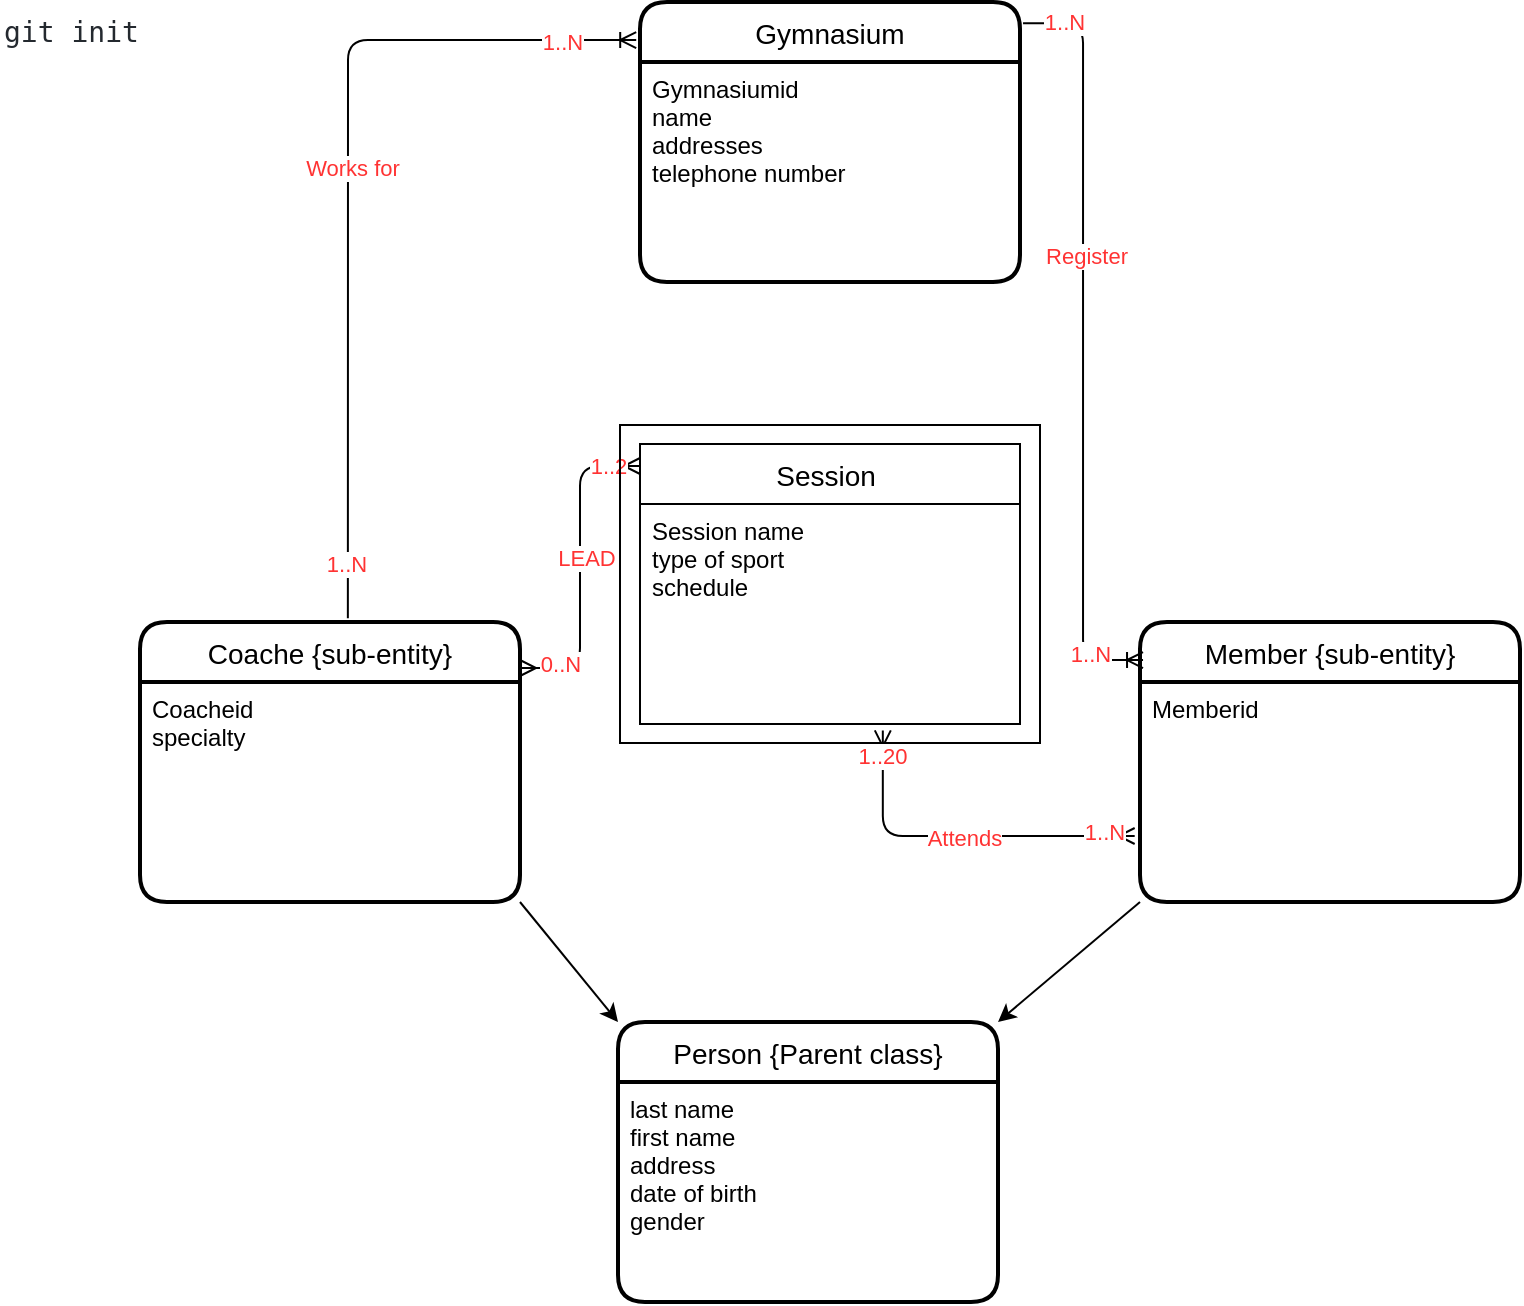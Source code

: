 <mxfile>
    <diagram id="17FR5nNo9P0b0Gfp2rXI" name="Page-1">
        <mxGraphModel dx="587" dy="141" grid="1" gridSize="10" guides="1" tooltips="1" connect="1" arrows="1" fold="1" page="1" pageScale="1" pageWidth="827" pageHeight="1169" math="0" shadow="0">
            <root>
                <mxCell id="0"/>
                <mxCell id="1" parent="0"/>
                <mxCell id="2" value="Member {sub-entity}" style="swimlane;childLayout=stackLayout;horizontal=1;startSize=30;horizontalStack=0;rounded=1;fontSize=14;fontStyle=0;strokeWidth=2;resizeParent=0;resizeLast=1;shadow=0;dashed=0;align=center;" parent="1" vertex="1">
                    <mxGeometry x="580" y="320" width="190" height="140" as="geometry">
                        <mxRectangle x="160" y="60" width="80" height="30" as="alternateBounds"/>
                    </mxGeometry>
                </mxCell>
                <mxCell id="3" value="Memberid&#10;&#10;" style="align=left;strokeColor=none;fillColor=none;spacingLeft=4;fontSize=12;verticalAlign=top;resizable=0;rotatable=0;part=1;" parent="2" vertex="1">
                    <mxGeometry y="30" width="190" height="110" as="geometry"/>
                </mxCell>
                <mxCell id="4" value="Gymnasium" style="swimlane;childLayout=stackLayout;horizontal=1;startSize=30;horizontalStack=0;rounded=1;fontSize=14;fontStyle=0;strokeWidth=2;resizeParent=0;resizeLast=1;shadow=0;dashed=0;align=center;" parent="1" vertex="1">
                    <mxGeometry x="330" y="10" width="190" height="140" as="geometry"/>
                </mxCell>
                <mxCell id="59" value="Gymnasiumid&#10;name&#10;addresses&#10;telephone number" style="align=left;strokeColor=none;fillColor=none;spacingLeft=4;fontSize=12;verticalAlign=top;resizable=0;rotatable=0;part=1;" parent="4" vertex="1">
                    <mxGeometry y="30" width="190" height="110" as="geometry"/>
                </mxCell>
                <mxCell id="6" value="Session " style="swimlane;childLayout=stackLayout;horizontal=1;startSize=30;horizontalStack=0;rounded=0;fontSize=14;fontStyle=0;strokeWidth=1;resizeParent=0;resizeLast=1;shadow=0;align=center;swimlaneFillColor=default;perimeterSpacing=0;sketch=0;glass=0;swimlaneLine=1;" parent="1" vertex="1">
                    <mxGeometry x="330" y="231" width="190" height="140" as="geometry"/>
                </mxCell>
                <mxCell id="7" value="Session name&#10;type of sport&#10;schedule &#10;" style="align=left;strokeColor=none;fillColor=none;spacingLeft=4;fontSize=12;verticalAlign=top;resizable=0;rotatable=0;part=1;" parent="6" vertex="1">
                    <mxGeometry y="30" width="190" height="110" as="geometry"/>
                </mxCell>
                <mxCell id="8" value="Coache {sub-entity}" style="swimlane;childLayout=stackLayout;horizontal=1;startSize=30;horizontalStack=0;rounded=1;fontSize=14;fontStyle=0;strokeWidth=2;resizeParent=0;resizeLast=1;shadow=0;dashed=0;align=center;" parent="1" vertex="1">
                    <mxGeometry x="80" y="320" width="190" height="140" as="geometry"/>
                </mxCell>
                <mxCell id="9" value="Coacheid&#10;specialty" style="align=left;strokeColor=none;fillColor=none;spacingLeft=4;fontSize=12;verticalAlign=top;resizable=0;rotatable=0;part=1;" parent="8" vertex="1">
                    <mxGeometry y="30" width="190" height="110" as="geometry"/>
                </mxCell>
                <mxCell id="12" value="Person {Parent class}" style="swimlane;childLayout=stackLayout;horizontal=1;startSize=30;horizontalStack=0;rounded=1;fontSize=14;fontStyle=0;strokeWidth=2;resizeParent=0;resizeLast=1;shadow=0;dashed=0;align=center;" parent="1" vertex="1">
                    <mxGeometry x="319" y="520" width="190" height="140" as="geometry"/>
                </mxCell>
                <mxCell id="13" value="last name&#10;first name&#10;address&#10;date of birth&#10;gender&#10;" style="align=left;strokeColor=none;fillColor=none;spacingLeft=4;fontSize=12;verticalAlign=top;resizable=0;rotatable=0;part=1;" parent="12" vertex="1">
                    <mxGeometry y="30" width="190" height="110" as="geometry"/>
                </mxCell>
                <mxCell id="14" value="" style="endArrow=classic;html=1;exitX=1;exitY=1;exitDx=0;exitDy=0;entryX=0;entryY=0;entryDx=0;entryDy=0;" parent="1" source="9" target="12" edge="1">
                    <mxGeometry width="50" height="50" relative="1" as="geometry">
                        <mxPoint x="410" y="490" as="sourcePoint"/>
                        <mxPoint x="370" y="510" as="targetPoint"/>
                    </mxGeometry>
                </mxCell>
                <mxCell id="15" value="" style="endArrow=classic;html=1;exitX=0;exitY=1;exitDx=0;exitDy=0;entryX=1;entryY=0;entryDx=0;entryDy=0;" parent="1" source="3" target="12" edge="1">
                    <mxGeometry width="50" height="50" relative="1" as="geometry">
                        <mxPoint x="410" y="490" as="sourcePoint"/>
                        <mxPoint x="460" y="440" as="targetPoint"/>
                    </mxGeometry>
                </mxCell>
                <mxCell id="29" value="" style="edgeStyle=entityRelationEdgeStyle;fontSize=12;html=1;endArrow=ERoneToMany;entryX=0.008;entryY=0.136;entryDx=0;entryDy=0;exitX=1.008;exitY=0.076;exitDx=0;exitDy=0;exitPerimeter=0;entryPerimeter=0;" parent="1" source="4" target="2" edge="1">
                    <mxGeometry width="100" height="100" relative="1" as="geometry">
                        <mxPoint x="521" y="362" as="sourcePoint"/>
                        <mxPoint x="580" y="433" as="targetPoint"/>
                    </mxGeometry>
                </mxCell>
                <mxCell id="52" value="Register" style="edgeLabel;html=1;align=center;verticalAlign=middle;resizable=0;points=[];fontColor=#FF3333;" parent="29" vertex="1" connectable="0">
                    <mxGeometry x="-0.227" y="1" relative="1" as="geometry">
                        <mxPoint as="offset"/>
                    </mxGeometry>
                </mxCell>
                <mxCell id="57" value="1..N" style="edgeLabel;html=1;align=center;verticalAlign=middle;resizable=0;points=[];fontColor=#FF3333;" parent="29" vertex="1" connectable="0">
                    <mxGeometry x="-0.895" y="1" relative="1" as="geometry">
                        <mxPoint as="offset"/>
                    </mxGeometry>
                </mxCell>
                <mxCell id="58" value="1..N" style="edgeLabel;html=1;align=center;verticalAlign=middle;resizable=0;points=[];fontColor=#FF3333;" parent="29" vertex="1" connectable="0">
                    <mxGeometry x="0.861" y="3" relative="1" as="geometry">
                        <mxPoint as="offset"/>
                    </mxGeometry>
                </mxCell>
                <mxCell id="60" value="" style="edgeStyle=entityRelationEdgeStyle;fontSize=12;html=1;endArrow=ERmany;startArrow=ERmany;fontColor=#FF3333;" parent="1" edge="1">
                    <mxGeometry width="100" height="100" relative="1" as="geometry">
                        <mxPoint x="270" y="343" as="sourcePoint"/>
                        <mxPoint x="330" y="242" as="targetPoint"/>
                    </mxGeometry>
                </mxCell>
                <mxCell id="62" value="LEAD" style="edgeLabel;html=1;align=center;verticalAlign=middle;resizable=0;points=[];fontColor=#FF3333;" parent="60" vertex="1" connectable="0">
                    <mxGeometry x="0.058" y="-3" relative="1" as="geometry">
                        <mxPoint as="offset"/>
                    </mxGeometry>
                </mxCell>
                <mxCell id="63" value="0..N" style="edgeLabel;html=1;align=center;verticalAlign=middle;resizable=0;points=[];fontColor=#FF3333;" parent="60" vertex="1" connectable="0">
                    <mxGeometry x="-0.77" y="2" relative="1" as="geometry">
                        <mxPoint x="1" as="offset"/>
                    </mxGeometry>
                </mxCell>
                <mxCell id="64" value="1..2" style="edgeLabel;html=1;align=center;verticalAlign=middle;resizable=0;points=[];fontColor=#FF3333;" parent="60" vertex="1" connectable="0">
                    <mxGeometry x="0.795" relative="1" as="geometry">
                        <mxPoint as="offset"/>
                    </mxGeometry>
                </mxCell>
                <mxCell id="70" value="" style="edgeStyle=elbowEdgeStyle;fontSize=12;html=1;endArrow=ERoneToMany;fontColor=#FF3333;exitX=0.547;exitY=-0.013;exitDx=0;exitDy=0;exitPerimeter=0;entryX=-0.01;entryY=0.136;entryDx=0;entryDy=0;entryPerimeter=0;" parent="1" source="8" target="4" edge="1">
                    <mxGeometry width="100" height="100" relative="1" as="geometry">
                        <mxPoint x="150" y="280" as="sourcePoint"/>
                        <mxPoint x="300" y="80" as="targetPoint"/>
                        <Array as="points">
                            <mxPoint x="184" y="260"/>
                            <mxPoint x="240" y="220"/>
                        </Array>
                    </mxGeometry>
                </mxCell>
                <mxCell id="71" value="Works for" style="edgeLabel;html=1;align=center;verticalAlign=middle;resizable=0;points=[];fontColor=#FF3333;" parent="70" vertex="1" connectable="0">
                    <mxGeometry x="0.042" y="-2" relative="1" as="geometry">
                        <mxPoint as="offset"/>
                    </mxGeometry>
                </mxCell>
                <mxCell id="72" value="1..N" style="edgeLabel;html=1;align=center;verticalAlign=middle;resizable=0;points=[];fontColor=#FF3333;" parent="70" vertex="1" connectable="0">
                    <mxGeometry x="0.825" y="-1" relative="1" as="geometry">
                        <mxPoint as="offset"/>
                    </mxGeometry>
                </mxCell>
                <mxCell id="73" value="1..N" style="edgeLabel;html=1;align=center;verticalAlign=middle;resizable=0;points=[];fontColor=#FF3333;" parent="70" vertex="1" connectable="0">
                    <mxGeometry x="-0.58" y="1" relative="1" as="geometry">
                        <mxPoint y="63" as="offset"/>
                    </mxGeometry>
                </mxCell>
                <mxCell id="74" value="" style="edgeStyle=elbowEdgeStyle;fontSize=12;html=1;endArrow=ERmany;startArrow=ERmany;fontColor=#FF3333;exitX=0.639;exitY=1.029;exitDx=0;exitDy=0;exitPerimeter=0;elbow=vertical;entryX=-0.014;entryY=0.696;entryDx=0;entryDy=0;entryPerimeter=0;" parent="1" source="7" target="3" edge="1">
                    <mxGeometry width="100" height="100" relative="1" as="geometry">
                        <mxPoint x="480" y="500" as="sourcePoint"/>
                        <mxPoint x="530" y="400" as="targetPoint"/>
                        <Array as="points">
                            <mxPoint x="451" y="427"/>
                            <mxPoint x="490" y="420"/>
                            <mxPoint x="470" y="440"/>
                        </Array>
                    </mxGeometry>
                </mxCell>
                <mxCell id="75" value="Attends" style="edgeLabel;html=1;align=center;verticalAlign=middle;resizable=0;points=[];fontColor=#FF3333;" parent="74" vertex="1" connectable="0">
                    <mxGeometry x="0.042" y="-1" relative="1" as="geometry">
                        <mxPoint as="offset"/>
                    </mxGeometry>
                </mxCell>
                <mxCell id="76" value="1..20" style="edgeLabel;html=1;align=center;verticalAlign=middle;resizable=0;points=[];fontColor=#FF3333;" parent="74" vertex="1" connectable="0">
                    <mxGeometry x="-0.857" y="-1" relative="1" as="geometry">
                        <mxPoint as="offset"/>
                    </mxGeometry>
                </mxCell>
                <mxCell id="77" value="1..N" style="edgeLabel;html=1;align=center;verticalAlign=middle;resizable=0;points=[];fontColor=#FF3333;" parent="74" vertex="1" connectable="0">
                    <mxGeometry x="0.82" y="2" relative="1" as="geometry">
                        <mxPoint as="offset"/>
                    </mxGeometry>
                </mxCell>
                <mxCell id="98" value="" style="rounded=0;whiteSpace=wrap;html=1;shadow=0;glass=0;sketch=0;fontColor=#FF3333;strokeWidth=1;fillColor=none;" parent="1" vertex="1">
                    <mxGeometry x="320" y="221.5" width="210" height="159" as="geometry"/>
                </mxCell>
                <mxCell id="99" value="&lt;pre id=&quot;empty-setup-new-repo-echo&quot; class=&quot;copyable-terminal-content f5&quot; style=&quot;box-sizing: border-box ; font-family: , , &amp;quot;sf mono&amp;quot; , &amp;quot;menlo&amp;quot; , &amp;quot;consolas&amp;quot; , &amp;quot;liberation mono&amp;quot; , monospace ; font-size: 14px ; margin-top: 0px ; margin-bottom: 0px ; overflow: auto ; color: rgb(36 , 41 , 47) ; font-style: normal ; font-weight: 400 ; letter-spacing: normal ; text-indent: 0px ; text-transform: none ; word-spacing: 0px&quot;&gt;&lt;span class=&quot;user-select-contain&quot; style=&quot;box-sizing: border-box&quot;&gt;git init&lt;/span&gt;&lt;/pre&gt;" style="text;whiteSpace=wrap;html=1;" vertex="1" parent="1">
                    <mxGeometry x="10" y="10" width="90" height="30" as="geometry"/>
                </mxCell>
            </root>
        </mxGraphModel>
    </diagram>
</mxfile>